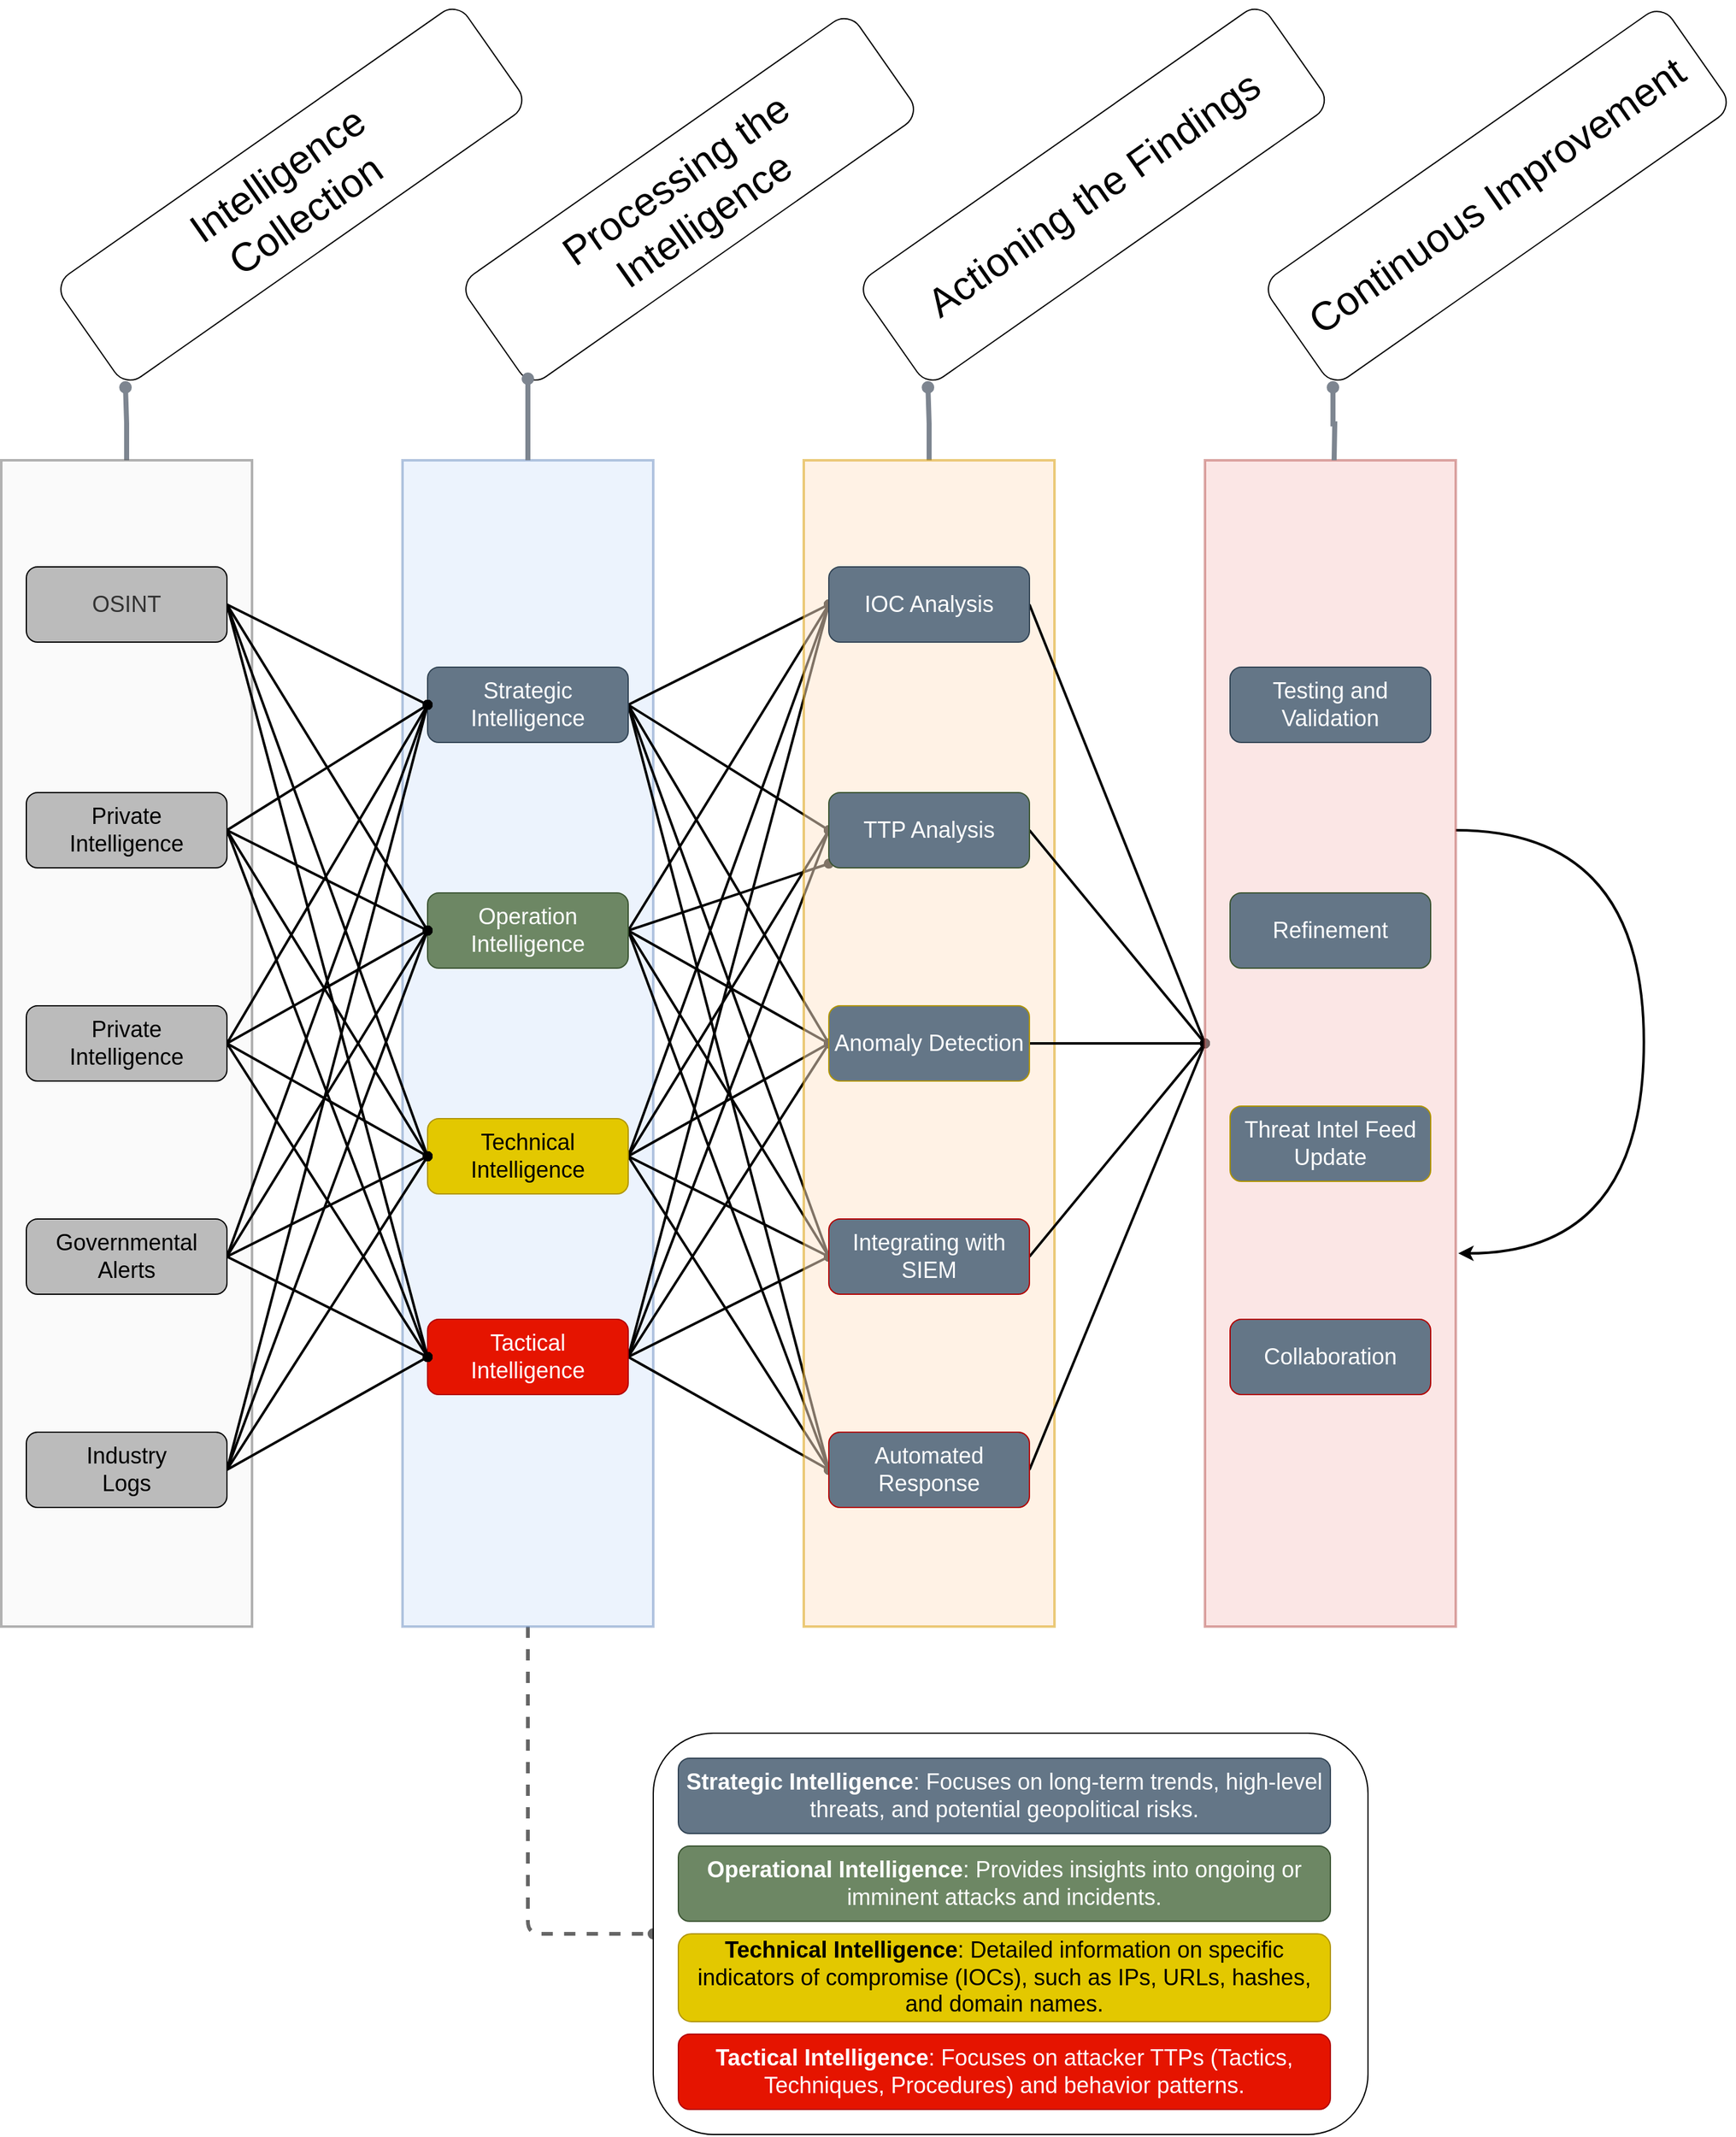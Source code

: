 <mxfile version="28.1.0">
  <diagram name="Page-1" id="fdpNiBQpQcc6HmA4WOPk">
    <mxGraphModel dx="4313" dy="3008" grid="1" gridSize="10" guides="1" tooltips="1" connect="1" arrows="1" fold="1" page="1" pageScale="1" pageWidth="850" pageHeight="1100" math="0" shadow="0">
      <root>
        <mxCell id="0" />
        <mxCell id="1" parent="0" />
        <mxCell id="utXVmt_dY3kvVRImYmML-50" style="edgeStyle=orthogonalEdgeStyle;rounded=1;orthogonalLoop=1;jettySize=auto;html=1;entryX=0;entryY=0.5;entryDx=0;entryDy=0;strokeWidth=3;endArrow=oval;endFill=1;dashed=1;curved=0;fillColor=#f5f5f5;strokeColor=#666666;" parent="1" source="utXVmt_dY3kvVRImYmML-2" target="utXVmt_dY3kvVRImYmML-45" edge="1">
          <mxGeometry relative="1" as="geometry" />
        </mxCell>
        <mxCell id="utXVmt_dY3kvVRImYmML-2" value="" style="rounded=0;whiteSpace=wrap;html=1;fillColor=#dae8fc;strokeColor=#6c8ebf;opacity=50;strokeWidth=2;" parent="1" vertex="1">
          <mxGeometry x="200" y="85" width="200" height="930" as="geometry" />
        </mxCell>
        <mxCell id="7lYCkj3bSE7TBQGQrSf6-21" style="rounded=0;orthogonalLoop=1;jettySize=auto;html=1;entryX=0;entryY=0.5;entryDx=0;entryDy=0;strokeWidth=2;endArrow=oval;endFill=1;exitX=1;exitY=0.5;exitDx=0;exitDy=0;" edge="1" parent="1" source="utXVmt_dY3kvVRImYmML-3" target="utXVmt_dY3kvVRImYmML-42">
          <mxGeometry relative="1" as="geometry" />
        </mxCell>
        <mxCell id="7lYCkj3bSE7TBQGQrSf6-22" style="rounded=0;orthogonalLoop=1;jettySize=auto;html=1;strokeWidth=2;endArrow=oval;endFill=1;exitX=1;exitY=0.5;exitDx=0;exitDy=0;" edge="1" parent="1" source="utXVmt_dY3kvVRImYmML-3" target="utXVmt_dY3kvVRImYmML-41">
          <mxGeometry relative="1" as="geometry" />
        </mxCell>
        <mxCell id="7lYCkj3bSE7TBQGQrSf6-23" style="rounded=0;orthogonalLoop=1;jettySize=auto;html=1;entryX=0;entryY=0.5;entryDx=0;entryDy=0;strokeWidth=2;endArrow=oval;endFill=1;exitX=1;exitY=0.5;exitDx=0;exitDy=0;" edge="1" parent="1" source="utXVmt_dY3kvVRImYmML-3" target="utXVmt_dY3kvVRImYmML-44">
          <mxGeometry relative="1" as="geometry" />
        </mxCell>
        <mxCell id="7lYCkj3bSE7TBQGQrSf6-25" style="rounded=0;orthogonalLoop=1;jettySize=auto;html=1;entryX=0;entryY=0.5;entryDx=0;entryDy=0;strokeWidth=2;endArrow=oval;endFill=1;exitX=1;exitY=0.5;exitDx=0;exitDy=0;" edge="1" parent="1" source="utXVmt_dY3kvVRImYmML-3" target="utXVmt_dY3kvVRImYmML-43">
          <mxGeometry relative="1" as="geometry" />
        </mxCell>
        <mxCell id="7lYCkj3bSE7TBQGQrSf6-26" style="rounded=0;orthogonalLoop=1;jettySize=auto;html=1;entryX=0;entryY=0.5;entryDx=0;entryDy=0;strokeWidth=2;endArrow=oval;endFill=1;exitX=1;exitY=0.5;exitDx=0;exitDy=0;" edge="1" parent="1" source="utXVmt_dY3kvVRImYmML-3" target="7lYCkj3bSE7TBQGQrSf6-15">
          <mxGeometry relative="1" as="geometry" />
        </mxCell>
        <mxCell id="utXVmt_dY3kvVRImYmML-3" value="&lt;font style=&quot;font-size: 18px;&quot;&gt;Operation Intelligence&lt;/font&gt;" style="rounded=1;whiteSpace=wrap;html=1;fillColor=#6d8764;fontColor=#ffffff;strokeColor=#3A5431;" parent="1" vertex="1">
          <mxGeometry x="220" y="430" width="160" height="60" as="geometry" />
        </mxCell>
        <mxCell id="7lYCkj3bSE7TBQGQrSf6-16" style="rounded=0;orthogonalLoop=1;jettySize=auto;html=1;entryX=0;entryY=0.5;entryDx=0;entryDy=0;strokeWidth=2;exitX=1;exitY=0.5;exitDx=0;exitDy=0;endArrow=oval;endFill=1;" edge="1" parent="1" source="utXVmt_dY3kvVRImYmML-4" target="utXVmt_dY3kvVRImYmML-42">
          <mxGeometry relative="1" as="geometry" />
        </mxCell>
        <mxCell id="7lYCkj3bSE7TBQGQrSf6-17" style="rounded=0;orthogonalLoop=1;jettySize=auto;html=1;entryX=0;entryY=0.5;entryDx=0;entryDy=0;strokeWidth=2;exitX=1;exitY=0.5;exitDx=0;exitDy=0;endArrow=oval;endFill=1;" edge="1" parent="1" source="utXVmt_dY3kvVRImYmML-4" target="utXVmt_dY3kvVRImYmML-41">
          <mxGeometry relative="1" as="geometry" />
        </mxCell>
        <mxCell id="7lYCkj3bSE7TBQGQrSf6-18" style="rounded=0;orthogonalLoop=1;jettySize=auto;html=1;entryX=0;entryY=0.5;entryDx=0;entryDy=0;strokeWidth=2;exitX=1;exitY=0.5;exitDx=0;exitDy=0;endArrow=oval;endFill=1;" edge="1" parent="1" source="utXVmt_dY3kvVRImYmML-4" target="utXVmt_dY3kvVRImYmML-44">
          <mxGeometry relative="1" as="geometry" />
        </mxCell>
        <mxCell id="7lYCkj3bSE7TBQGQrSf6-19" style="rounded=0;orthogonalLoop=1;jettySize=auto;html=1;entryX=0;entryY=0.5;entryDx=0;entryDy=0;strokeWidth=2;exitX=1;exitY=0.5;exitDx=0;exitDy=0;endArrow=oval;endFill=1;" edge="1" parent="1" source="utXVmt_dY3kvVRImYmML-4" target="utXVmt_dY3kvVRImYmML-43">
          <mxGeometry relative="1" as="geometry" />
        </mxCell>
        <mxCell id="7lYCkj3bSE7TBQGQrSf6-20" style="rounded=0;orthogonalLoop=1;jettySize=auto;html=1;entryX=0;entryY=0.5;entryDx=0;entryDy=0;strokeWidth=2;exitX=1;exitY=0.5;exitDx=0;exitDy=0;endArrow=oval;endFill=1;" edge="1" parent="1" source="utXVmt_dY3kvVRImYmML-4" target="7lYCkj3bSE7TBQGQrSf6-15">
          <mxGeometry relative="1" as="geometry" />
        </mxCell>
        <mxCell id="utXVmt_dY3kvVRImYmML-4" value="&lt;font style=&quot;font-size: 18px;&quot;&gt;Strategic&lt;br&gt;Intelligence&lt;/font&gt;" style="rounded=1;whiteSpace=wrap;html=1;fillColor=#647687;fontColor=#ffffff;strokeColor=#314354;" parent="1" vertex="1">
          <mxGeometry x="220" y="250" width="160" height="60" as="geometry" />
        </mxCell>
        <mxCell id="7lYCkj3bSE7TBQGQrSf6-32" style="rounded=0;orthogonalLoop=1;jettySize=auto;html=1;entryX=0;entryY=0.5;entryDx=0;entryDy=0;endArrow=oval;endFill=1;strokeWidth=2;exitX=1;exitY=0.5;exitDx=0;exitDy=0;" edge="1" parent="1" source="utXVmt_dY3kvVRImYmML-5" target="utXVmt_dY3kvVRImYmML-42">
          <mxGeometry relative="1" as="geometry" />
        </mxCell>
        <mxCell id="7lYCkj3bSE7TBQGQrSf6-33" style="rounded=0;orthogonalLoop=1;jettySize=auto;html=1;entryX=0;entryY=0.5;entryDx=0;entryDy=0;endArrow=oval;endFill=1;strokeWidth=2;exitX=1;exitY=0.5;exitDx=0;exitDy=0;" edge="1" parent="1" source="utXVmt_dY3kvVRImYmML-5" target="utXVmt_dY3kvVRImYmML-41">
          <mxGeometry relative="1" as="geometry" />
        </mxCell>
        <mxCell id="7lYCkj3bSE7TBQGQrSf6-34" style="rounded=0;orthogonalLoop=1;jettySize=auto;html=1;entryX=0;entryY=0.5;entryDx=0;entryDy=0;endArrow=oval;endFill=1;strokeWidth=2;exitX=1;exitY=0.5;exitDx=0;exitDy=0;" edge="1" parent="1" source="utXVmt_dY3kvVRImYmML-5" target="utXVmt_dY3kvVRImYmML-44">
          <mxGeometry relative="1" as="geometry" />
        </mxCell>
        <mxCell id="7lYCkj3bSE7TBQGQrSf6-35" style="rounded=0;orthogonalLoop=1;jettySize=auto;html=1;entryX=0;entryY=0.5;entryDx=0;entryDy=0;endArrow=oval;endFill=1;strokeWidth=2;exitX=1;exitY=0.5;exitDx=0;exitDy=0;" edge="1" parent="1" source="utXVmt_dY3kvVRImYmML-5" target="utXVmt_dY3kvVRImYmML-43">
          <mxGeometry relative="1" as="geometry" />
        </mxCell>
        <mxCell id="7lYCkj3bSE7TBQGQrSf6-36" style="rounded=0;orthogonalLoop=1;jettySize=auto;html=1;entryX=0;entryY=0.5;entryDx=0;entryDy=0;endArrow=oval;endFill=1;strokeWidth=2;exitX=1;exitY=0.5;exitDx=0;exitDy=0;" edge="1" parent="1" source="utXVmt_dY3kvVRImYmML-5" target="7lYCkj3bSE7TBQGQrSf6-15">
          <mxGeometry relative="1" as="geometry" />
        </mxCell>
        <mxCell id="utXVmt_dY3kvVRImYmML-5" value="&lt;font style=&quot;font-size: 18px;&quot;&gt;Tactical &lt;br&gt;Intelligence&lt;/font&gt;" style="rounded=1;whiteSpace=wrap;html=1;fillColor=#e51400;fontColor=#ffffff;strokeColor=#B20000;" parent="1" vertex="1">
          <mxGeometry x="220" y="770" width="160" height="60" as="geometry" />
        </mxCell>
        <mxCell id="7lYCkj3bSE7TBQGQrSf6-27" style="rounded=0;orthogonalLoop=1;jettySize=auto;html=1;entryX=0;entryY=0.5;entryDx=0;entryDy=0;endArrow=oval;endFill=1;strokeWidth=2;exitX=1;exitY=0.5;exitDx=0;exitDy=0;" edge="1" parent="1" source="utXVmt_dY3kvVRImYmML-6" target="utXVmt_dY3kvVRImYmML-41">
          <mxGeometry relative="1" as="geometry" />
        </mxCell>
        <mxCell id="7lYCkj3bSE7TBQGQrSf6-28" style="rounded=0;orthogonalLoop=1;jettySize=auto;html=1;entryX=0;entryY=0.5;entryDx=0;entryDy=0;endArrow=oval;endFill=1;strokeWidth=2;exitX=1;exitY=0.5;exitDx=0;exitDy=0;" edge="1" parent="1" source="utXVmt_dY3kvVRImYmML-6" target="utXVmt_dY3kvVRImYmML-42">
          <mxGeometry relative="1" as="geometry" />
        </mxCell>
        <mxCell id="7lYCkj3bSE7TBQGQrSf6-29" style="rounded=0;orthogonalLoop=1;jettySize=auto;html=1;entryX=0;entryY=0.5;entryDx=0;entryDy=0;endArrow=oval;endFill=1;strokeWidth=2;exitX=1;exitY=0.5;exitDx=0;exitDy=0;" edge="1" parent="1" source="utXVmt_dY3kvVRImYmML-6" target="utXVmt_dY3kvVRImYmML-44">
          <mxGeometry relative="1" as="geometry" />
        </mxCell>
        <mxCell id="7lYCkj3bSE7TBQGQrSf6-30" style="rounded=0;orthogonalLoop=1;jettySize=auto;html=1;entryX=0;entryY=0.5;entryDx=0;entryDy=0;endArrow=oval;endFill=1;strokeWidth=2;exitX=1;exitY=0.5;exitDx=0;exitDy=0;" edge="1" parent="1" source="utXVmt_dY3kvVRImYmML-6" target="utXVmt_dY3kvVRImYmML-43">
          <mxGeometry relative="1" as="geometry" />
        </mxCell>
        <mxCell id="7lYCkj3bSE7TBQGQrSf6-31" style="rounded=0;orthogonalLoop=1;jettySize=auto;html=1;entryX=0;entryY=0.5;entryDx=0;entryDy=0;endArrow=oval;endFill=1;strokeWidth=2;exitX=1;exitY=0.5;exitDx=0;exitDy=0;" edge="1" parent="1" source="utXVmt_dY3kvVRImYmML-6" target="7lYCkj3bSE7TBQGQrSf6-15">
          <mxGeometry relative="1" as="geometry" />
        </mxCell>
        <mxCell id="utXVmt_dY3kvVRImYmML-6" value="&lt;span style=&quot;font-size: 18px;&quot;&gt;Technical&lt;br&gt;Intelligence&lt;/span&gt;" style="rounded=1;whiteSpace=wrap;html=1;fillColor=#e3c800;fontColor=#000000;strokeColor=#B09500;" parent="1" vertex="1">
          <mxGeometry x="220" y="610" width="160" height="60" as="geometry" />
        </mxCell>
        <mxCell id="7lYCkj3bSE7TBQGQrSf6-10" style="edgeStyle=orthogonalEdgeStyle;rounded=0;orthogonalLoop=1;jettySize=auto;html=1;entryX=0;entryY=1;entryDx=0;entryDy=0;endArrow=oval;endFill=1;strokeWidth=4;strokeColor=#7D8590;" edge="1" parent="1" source="utXVmt_dY3kvVRImYmML-12" target="7lYCkj3bSE7TBQGQrSf6-3">
          <mxGeometry relative="1" as="geometry" />
        </mxCell>
        <mxCell id="utXVmt_dY3kvVRImYmML-12" value="" style="rounded=0;whiteSpace=wrap;html=1;fillColor=#f5f5f5;fontColor=#333333;strokeColor=#666666;opacity=50;strokeWidth=2;" parent="1" vertex="1">
          <mxGeometry x="-120" y="85" width="200" height="930" as="geometry" />
        </mxCell>
        <mxCell id="utXVmt_dY3kvVRImYmML-23" style="rounded=0;orthogonalLoop=1;jettySize=auto;html=1;entryX=0;entryY=0.5;entryDx=0;entryDy=0;exitX=1;exitY=0.5;exitDx=0;exitDy=0;strokeWidth=2;endArrow=oval;endFill=1;" parent="1" source="utXVmt_dY3kvVRImYmML-13" target="utXVmt_dY3kvVRImYmML-4" edge="1">
          <mxGeometry relative="1" as="geometry" />
        </mxCell>
        <mxCell id="utXVmt_dY3kvVRImYmML-24" style="rounded=0;orthogonalLoop=1;jettySize=auto;html=1;entryX=0;entryY=0.5;entryDx=0;entryDy=0;strokeWidth=2;endArrow=oval;endFill=1;exitX=1;exitY=0.5;exitDx=0;exitDy=0;" parent="1" source="utXVmt_dY3kvVRImYmML-13" target="utXVmt_dY3kvVRImYmML-3" edge="1">
          <mxGeometry relative="1" as="geometry" />
        </mxCell>
        <mxCell id="utXVmt_dY3kvVRImYmML-26" style="rounded=0;orthogonalLoop=1;jettySize=auto;html=1;entryX=0;entryY=0.5;entryDx=0;entryDy=0;endArrow=oval;endFill=1;strokeWidth=2;exitX=1;exitY=0.5;exitDx=0;exitDy=0;" parent="1" source="utXVmt_dY3kvVRImYmML-13" target="utXVmt_dY3kvVRImYmML-6" edge="1">
          <mxGeometry relative="1" as="geometry" />
        </mxCell>
        <mxCell id="utXVmt_dY3kvVRImYmML-27" style="rounded=0;orthogonalLoop=1;jettySize=auto;html=1;entryX=0;entryY=0.5;entryDx=0;entryDy=0;endArrow=oval;endFill=1;strokeWidth=2;" parent="1" target="utXVmt_dY3kvVRImYmML-5" edge="1">
          <mxGeometry relative="1" as="geometry">
            <mxPoint x="60" y="380" as="sourcePoint" />
          </mxGeometry>
        </mxCell>
        <mxCell id="utXVmt_dY3kvVRImYmML-13" value="&lt;font style=&quot;font-size: 18px;&quot;&gt;Private&lt;br&gt;Intelligence&lt;/font&gt;" style="rounded=1;whiteSpace=wrap;html=1;fillColor=#BBBBBB;strokeColor=light-dark(#000000, #ffacac);" parent="1" vertex="1">
          <mxGeometry x="-100" y="350" width="160" height="60" as="geometry" />
        </mxCell>
        <mxCell id="utXVmt_dY3kvVRImYmML-28" style="rounded=0;orthogonalLoop=1;jettySize=auto;html=1;entryX=0;entryY=0.5;entryDx=0;entryDy=0;strokeColor=default;strokeWidth=2;endArrow=oval;endFill=1;exitX=1;exitY=0.5;exitDx=0;exitDy=0;" parent="1" source="utXVmt_dY3kvVRImYmML-14" target="utXVmt_dY3kvVRImYmML-4" edge="1">
          <mxGeometry relative="1" as="geometry" />
        </mxCell>
        <mxCell id="utXVmt_dY3kvVRImYmML-29" style="rounded=0;orthogonalLoop=1;jettySize=auto;html=1;entryX=0;entryY=0.5;entryDx=0;entryDy=0;strokeColor=default;strokeWidth=2;endArrow=oval;endFill=1;" parent="1" target="utXVmt_dY3kvVRImYmML-3" edge="1">
          <mxGeometry relative="1" as="geometry">
            <mxPoint x="60" y="200" as="sourcePoint" />
          </mxGeometry>
        </mxCell>
        <mxCell id="utXVmt_dY3kvVRImYmML-30" style="rounded=0;orthogonalLoop=1;jettySize=auto;html=1;entryX=0;entryY=0.5;entryDx=0;entryDy=0;strokeColor=default;strokeWidth=2;endArrow=oval;endFill=1;exitX=1;exitY=0.5;exitDx=0;exitDy=0;" parent="1" source="utXVmt_dY3kvVRImYmML-14" target="utXVmt_dY3kvVRImYmML-6" edge="1">
          <mxGeometry relative="1" as="geometry" />
        </mxCell>
        <mxCell id="utXVmt_dY3kvVRImYmML-31" style="rounded=0;orthogonalLoop=1;jettySize=auto;html=1;strokeColor=default;strokeWidth=2;endArrow=oval;endFill=1;exitX=1;exitY=0.5;exitDx=0;exitDy=0;" parent="1" source="utXVmt_dY3kvVRImYmML-14" edge="1">
          <mxGeometry relative="1" as="geometry">
            <mxPoint x="220" y="800" as="targetPoint" />
            <mxPoint x="60" y="200" as="sourcePoint" />
          </mxGeometry>
        </mxCell>
        <mxCell id="utXVmt_dY3kvVRImYmML-14" value="&lt;span style=&quot;font-size: 18px;&quot;&gt;OSINT&lt;/span&gt;" style="rounded=1;whiteSpace=wrap;html=1;fillColor=#BBBBBB;strokeColor=light-dark(#000000, #ffacac);fontColor=#333333;" parent="1" vertex="1">
          <mxGeometry x="-100" y="170" width="160" height="60" as="geometry" />
        </mxCell>
        <mxCell id="utXVmt_dY3kvVRImYmML-36" style="rounded=0;orthogonalLoop=1;jettySize=auto;html=1;entryX=0;entryY=0.5;entryDx=0;entryDy=0;strokeWidth=2;endArrow=oval;endFill=1;exitX=1;exitY=0.5;exitDx=0;exitDy=0;" parent="1" source="utXVmt_dY3kvVRImYmML-15" target="utXVmt_dY3kvVRImYmML-5" edge="1">
          <mxGeometry relative="1" as="geometry" />
        </mxCell>
        <mxCell id="utXVmt_dY3kvVRImYmML-37" style="rounded=0;orthogonalLoop=1;jettySize=auto;html=1;entryX=0;entryY=0.5;entryDx=0;entryDy=0;strokeWidth=2;endArrow=oval;endFill=1;exitX=1;exitY=0.5;exitDx=0;exitDy=0;" parent="1" source="utXVmt_dY3kvVRImYmML-15" target="utXVmt_dY3kvVRImYmML-6" edge="1">
          <mxGeometry relative="1" as="geometry" />
        </mxCell>
        <mxCell id="utXVmt_dY3kvVRImYmML-38" style="rounded=0;orthogonalLoop=1;jettySize=auto;html=1;entryX=0;entryY=0.5;entryDx=0;entryDy=0;strokeWidth=2;endArrow=oval;endFill=1;exitX=1;exitY=0.5;exitDx=0;exitDy=0;" parent="1" source="utXVmt_dY3kvVRImYmML-15" target="utXVmt_dY3kvVRImYmML-3" edge="1">
          <mxGeometry relative="1" as="geometry" />
        </mxCell>
        <mxCell id="utXVmt_dY3kvVRImYmML-39" style="rounded=0;orthogonalLoop=1;jettySize=auto;html=1;entryX=0;entryY=0.5;entryDx=0;entryDy=0;strokeWidth=2;endArrow=oval;endFill=1;exitX=1;exitY=0.5;exitDx=0;exitDy=0;" parent="1" source="utXVmt_dY3kvVRImYmML-15" target="utXVmt_dY3kvVRImYmML-4" edge="1">
          <mxGeometry relative="1" as="geometry" />
        </mxCell>
        <mxCell id="utXVmt_dY3kvVRImYmML-15" value="&lt;font style=&quot;color: rgb(0, 0, 0); font-size: 18px;&quot;&gt;Industry&lt;br&gt;Logs&lt;/font&gt;" style="rounded=1;whiteSpace=wrap;html=1;fillColor=#BBBBBB;fontColor=#ffffff;strokeColor=light-dark(#000000, #ffacac);" parent="1" vertex="1">
          <mxGeometry x="-100" y="860" width="160" height="60" as="geometry" />
        </mxCell>
        <mxCell id="utXVmt_dY3kvVRImYmML-32" style="rounded=0;orthogonalLoop=1;jettySize=auto;html=1;entryX=0;entryY=0.5;entryDx=0;entryDy=0;curved=0;endArrow=oval;endFill=1;exitX=1;exitY=0.5;exitDx=0;exitDy=0;strokeWidth=2;" parent="1" source="utXVmt_dY3kvVRImYmML-16" target="utXVmt_dY3kvVRImYmML-4" edge="1">
          <mxGeometry relative="1" as="geometry" />
        </mxCell>
        <mxCell id="utXVmt_dY3kvVRImYmML-33" style="rounded=0;orthogonalLoop=1;jettySize=auto;html=1;curved=0;endArrow=oval;endFill=1;exitX=1;exitY=0.5;exitDx=0;exitDy=0;strokeWidth=2;entryX=0;entryY=0.5;entryDx=0;entryDy=0;" parent="1" source="utXVmt_dY3kvVRImYmML-16" edge="1" target="utXVmt_dY3kvVRImYmML-3">
          <mxGeometry relative="1" as="geometry">
            <mxPoint x="220" y="420" as="targetPoint" />
          </mxGeometry>
        </mxCell>
        <mxCell id="utXVmt_dY3kvVRImYmML-34" style="rounded=0;orthogonalLoop=1;jettySize=auto;html=1;curved=0;endArrow=oval;endFill=1;exitX=1;exitY=0.5;exitDx=0;exitDy=0;strokeWidth=2;entryX=0;entryY=0.5;entryDx=0;entryDy=0;" parent="1" source="utXVmt_dY3kvVRImYmML-16" edge="1" target="utXVmt_dY3kvVRImYmML-6">
          <mxGeometry relative="1" as="geometry">
            <mxPoint x="220" y="610" as="targetPoint" />
          </mxGeometry>
        </mxCell>
        <mxCell id="utXVmt_dY3kvVRImYmML-35" style="rounded=0;orthogonalLoop=1;jettySize=auto;html=1;entryX=0;entryY=0.5;entryDx=0;entryDy=0;curved=0;endArrow=oval;endFill=1;exitX=1;exitY=0.5;exitDx=0;exitDy=0;strokeWidth=2;" parent="1" source="utXVmt_dY3kvVRImYmML-16" target="utXVmt_dY3kvVRImYmML-5" edge="1">
          <mxGeometry relative="1" as="geometry" />
        </mxCell>
        <mxCell id="utXVmt_dY3kvVRImYmML-16" value="&lt;span style=&quot;font-size: 18px;&quot;&gt;Governmental&lt;br&gt;Alerts&lt;/span&gt;" style="rounded=1;whiteSpace=wrap;html=1;fillColor=#BBBBBB;fontColor=#000000;strokeColor=light-dark(#000000, #ffacac);" parent="1" vertex="1">
          <mxGeometry x="-100" y="690" width="160" height="60" as="geometry" />
        </mxCell>
        <mxCell id="utXVmt_dY3kvVRImYmML-18" style="rounded=0;orthogonalLoop=1;jettySize=auto;html=1;entryX=0;entryY=0.5;entryDx=0;entryDy=0;exitX=1;exitY=0.5;exitDx=0;exitDy=0;strokeWidth=2;endArrow=oval;endFill=1;" parent="1" source="utXVmt_dY3kvVRImYmML-17" target="utXVmt_dY3kvVRImYmML-4" edge="1">
          <mxGeometry relative="1" as="geometry" />
        </mxCell>
        <mxCell id="utXVmt_dY3kvVRImYmML-19" style="rounded=0;orthogonalLoop=1;jettySize=auto;html=1;entryX=0;entryY=0.5;entryDx=0;entryDy=0;exitX=1;exitY=0.5;exitDx=0;exitDy=0;strokeWidth=2;endArrow=oval;endFill=1;" parent="1" source="utXVmt_dY3kvVRImYmML-17" target="utXVmt_dY3kvVRImYmML-3" edge="1">
          <mxGeometry relative="1" as="geometry" />
        </mxCell>
        <mxCell id="utXVmt_dY3kvVRImYmML-20" style="rounded=0;orthogonalLoop=1;jettySize=auto;html=1;entryX=0;entryY=0.5;entryDx=0;entryDy=0;strokeWidth=2;endArrow=oval;endFill=1;" parent="1" target="utXVmt_dY3kvVRImYmML-6" edge="1">
          <mxGeometry relative="1" as="geometry">
            <mxPoint x="60" y="550" as="sourcePoint" />
          </mxGeometry>
        </mxCell>
        <mxCell id="utXVmt_dY3kvVRImYmML-22" style="rounded=0;orthogonalLoop=1;jettySize=auto;html=1;entryX=0;entryY=0.5;entryDx=0;entryDy=0;strokeWidth=2;endArrow=oval;endFill=1;" parent="1" target="utXVmt_dY3kvVRImYmML-5" edge="1">
          <mxGeometry relative="1" as="geometry">
            <mxPoint x="60" y="550" as="sourcePoint" />
          </mxGeometry>
        </mxCell>
        <mxCell id="utXVmt_dY3kvVRImYmML-17" value="&lt;font style=&quot;font-size: 18px;&quot;&gt;Private&lt;br&gt;Intelligence&lt;/font&gt;" style="rounded=1;whiteSpace=wrap;html=1;fillColor=#BBBBBB;strokeColor=light-dark(#000000, #ffacac);" parent="1" vertex="1">
          <mxGeometry x="-100" y="520" width="160" height="60" as="geometry" />
        </mxCell>
        <mxCell id="7lYCkj3bSE7TBQGQrSf6-12" style="edgeStyle=orthogonalEdgeStyle;rounded=0;orthogonalLoop=1;jettySize=auto;html=1;exitX=0.5;exitY=0;exitDx=0;exitDy=0;entryX=0;entryY=1;entryDx=0;entryDy=0;endArrow=oval;endFill=1;strokeWidth=4;strokeColor=#7D8590;" edge="1" parent="1" source="utXVmt_dY3kvVRImYmML-40" target="7lYCkj3bSE7TBQGQrSf6-9">
          <mxGeometry relative="1" as="geometry" />
        </mxCell>
        <mxCell id="utXVmt_dY3kvVRImYmML-40" value="" style="rounded=0;whiteSpace=wrap;html=1;fillColor=#ffe6cc;strokeColor=#d79b00;opacity=50;strokeWidth=2;" parent="1" vertex="1">
          <mxGeometry x="520" y="85" width="200" height="930" as="geometry" />
        </mxCell>
        <mxCell id="7lYCkj3bSE7TBQGQrSf6-46" style="rounded=0;orthogonalLoop=1;jettySize=auto;html=1;entryX=0;entryY=0.5;entryDx=0;entryDy=0;strokeWidth=2;endArrow=oval;endFill=1;exitX=1;exitY=0.5;exitDx=0;exitDy=0;" edge="1" parent="1" source="utXVmt_dY3kvVRImYmML-41" target="7lYCkj3bSE7TBQGQrSf6-40">
          <mxGeometry relative="1" as="geometry" />
        </mxCell>
        <mxCell id="utXVmt_dY3kvVRImYmML-41" value="&lt;font style=&quot;font-size: 18px;&quot;&gt;TTP Analysis&lt;/font&gt;" style="rounded=1;whiteSpace=wrap;html=1;fillColor=#647687;fontColor=#ffffff;strokeColor=#3A5431;" parent="1" vertex="1">
          <mxGeometry x="540" y="350" width="160" height="60" as="geometry" />
        </mxCell>
        <mxCell id="7lYCkj3bSE7TBQGQrSf6-45" style="rounded=0;orthogonalLoop=1;jettySize=auto;html=1;entryX=0;entryY=0.5;entryDx=0;entryDy=0;strokeWidth=2;endArrow=oval;endFill=1;exitX=1;exitY=0.5;exitDx=0;exitDy=0;" edge="1" parent="1" source="utXVmt_dY3kvVRImYmML-42" target="7lYCkj3bSE7TBQGQrSf6-40">
          <mxGeometry relative="1" as="geometry" />
        </mxCell>
        <mxCell id="utXVmt_dY3kvVRImYmML-42" value="&lt;span style=&quot;font-size: 18px;&quot;&gt;IOC Analysis&lt;/span&gt;" style="rounded=1;whiteSpace=wrap;html=1;fillColor=#647687;fontColor=#ffffff;strokeColor=#314354;" parent="1" vertex="1">
          <mxGeometry x="540" y="170" width="160" height="60" as="geometry" />
        </mxCell>
        <mxCell id="7lYCkj3bSE7TBQGQrSf6-48" style="rounded=0;orthogonalLoop=1;jettySize=auto;html=1;entryX=0;entryY=0.5;entryDx=0;entryDy=0;strokeWidth=2;endArrow=oval;endFill=1;exitX=1;exitY=0.5;exitDx=0;exitDy=0;" edge="1" parent="1" source="utXVmt_dY3kvVRImYmML-43" target="7lYCkj3bSE7TBQGQrSf6-40">
          <mxGeometry relative="1" as="geometry" />
        </mxCell>
        <mxCell id="utXVmt_dY3kvVRImYmML-43" value="&lt;span style=&quot;font-size: 18px;&quot;&gt;Integrating with SIEM&lt;/span&gt;" style="rounded=1;whiteSpace=wrap;html=1;fillColor=#647687;fontColor=#ffffff;strokeColor=#B20000;" parent="1" vertex="1">
          <mxGeometry x="540" y="690" width="160" height="60" as="geometry" />
        </mxCell>
        <mxCell id="7lYCkj3bSE7TBQGQrSf6-47" style="rounded=0;orthogonalLoop=1;jettySize=auto;html=1;entryX=0;entryY=0.5;entryDx=0;entryDy=0;strokeWidth=2;endArrow=oval;endFill=1;" edge="1" parent="1" source="utXVmt_dY3kvVRImYmML-44" target="7lYCkj3bSE7TBQGQrSf6-40">
          <mxGeometry relative="1" as="geometry" />
        </mxCell>
        <mxCell id="utXVmt_dY3kvVRImYmML-44" value="&lt;span style=&quot;font-size: 18px;&quot;&gt;&lt;font style=&quot;color: rgb(255, 255, 255);&quot;&gt;Anomaly Detection&lt;/font&gt;&lt;/span&gt;" style="rounded=1;whiteSpace=wrap;html=1;fillColor=#647687;fontColor=#000000;strokeColor=#B09500;" parent="1" vertex="1">
          <mxGeometry x="540" y="520" width="160" height="60" as="geometry" />
        </mxCell>
        <mxCell id="7lYCkj3bSE7TBQGQrSf6-3" value="&lt;span style=&quot;font-size: 32px;&quot;&gt;Intelligence&lt;/span&gt;&lt;br style=&quot;font-size: 32px;&quot;&gt;&lt;span style=&quot;font-size: 32px;&quot;&gt;Collection&lt;/span&gt;" style="rounded=1;whiteSpace=wrap;html=1;rotation=-35;fillColor=default;" vertex="1" parent="1">
          <mxGeometry x="-85.13" y="-176.77" width="393" height="100" as="geometry" />
        </mxCell>
        <mxCell id="7lYCkj3bSE7TBQGQrSf6-7" value="&lt;span style=&quot;font-size: 32px;&quot;&gt;Processing the Intelligence&lt;/span&gt;" style="rounded=1;whiteSpace=wrap;html=1;rotation=-35;fillColor=default;" vertex="1" parent="1">
          <mxGeometry x="239.04" y="-173.04" width="380" height="100" as="geometry" />
        </mxCell>
        <mxCell id="7lYCkj3bSE7TBQGQrSf6-9" value="&lt;span style=&quot;font-size: 32px;&quot;&gt;Actioning the Findings&lt;/span&gt;" style="rounded=1;whiteSpace=wrap;html=1;rotation=-35;fillColor=default;" vertex="1" parent="1">
          <mxGeometry x="554.87" y="-176.77" width="393" height="100" as="geometry" />
        </mxCell>
        <mxCell id="7lYCkj3bSE7TBQGQrSf6-11" style="edgeStyle=orthogonalEdgeStyle;rounded=0;orthogonalLoop=1;jettySize=auto;html=1;exitX=0.5;exitY=0;exitDx=0;exitDy=0;endArrow=oval;endFill=1;strokeWidth=4;strokeColor=#7D8590;" edge="1" parent="1" source="utXVmt_dY3kvVRImYmML-2">
          <mxGeometry relative="1" as="geometry">
            <mxPoint x="300" y="20" as="targetPoint" />
          </mxGeometry>
        </mxCell>
        <mxCell id="7lYCkj3bSE7TBQGQrSf6-50" style="rounded=0;orthogonalLoop=1;jettySize=auto;html=1;entryX=0;entryY=0.5;entryDx=0;entryDy=0;strokeWidth=2;endArrow=oval;endFill=1;exitX=1;exitY=0.5;exitDx=0;exitDy=0;" edge="1" parent="1" source="7lYCkj3bSE7TBQGQrSf6-15" target="7lYCkj3bSE7TBQGQrSf6-40">
          <mxGeometry relative="1" as="geometry" />
        </mxCell>
        <mxCell id="7lYCkj3bSE7TBQGQrSf6-15" value="&lt;span style=&quot;font-size: 18px;&quot;&gt;Automated Response&lt;/span&gt;" style="rounded=1;whiteSpace=wrap;html=1;fillColor=#647687;fontColor=#ffffff;strokeColor=#B20000;" vertex="1" parent="1">
          <mxGeometry x="540" y="860" width="160" height="60" as="geometry" />
        </mxCell>
        <mxCell id="7lYCkj3bSE7TBQGQrSf6-37" value="" style="group" vertex="1" connectable="0" parent="1">
          <mxGeometry x="400" y="1100" width="570" height="320" as="geometry" />
        </mxCell>
        <mxCell id="utXVmt_dY3kvVRImYmML-45" value="" style="rounded=1;whiteSpace=wrap;html=1;" parent="7lYCkj3bSE7TBQGQrSf6-37" vertex="1">
          <mxGeometry width="570" height="320" as="geometry" />
        </mxCell>
        <mxCell id="utXVmt_dY3kvVRImYmML-46" value="&lt;span style=&quot;font-size: 18px;&quot;&gt;&lt;b&gt;Strategic Intelligence&lt;/b&gt;: Focuses on long-term trends, high-level threats, and potential geopolitical risks.&lt;/span&gt;" style="rounded=1;whiteSpace=wrap;html=1;fillColor=#647687;fontColor=#ffffff;strokeColor=#314354;" parent="7lYCkj3bSE7TBQGQrSf6-37" vertex="1">
          <mxGeometry x="20" y="20" width="520" height="60" as="geometry" />
        </mxCell>
        <mxCell id="utXVmt_dY3kvVRImYmML-47" value="&lt;font style=&quot;font-size: 18px;&quot;&gt;&lt;b&gt;Operational Intelligence&lt;/b&gt;: Provides insights into ongoing or imminent attacks and incidents.&lt;/font&gt;" style="rounded=1;whiteSpace=wrap;html=1;fillColor=#6d8764;fontColor=#ffffff;strokeColor=#3A5431;" parent="7lYCkj3bSE7TBQGQrSf6-37" vertex="1">
          <mxGeometry x="20" y="90" width="520" height="60" as="geometry" />
        </mxCell>
        <mxCell id="utXVmt_dY3kvVRImYmML-48" value="&lt;span style=&quot;font-size: 18px;&quot;&gt;&lt;b&gt;Technical Intelligence&lt;/b&gt;: Detailed information on specific indicators of compromise (IOCs), such as IPs, URLs, hashes, and domain names.&lt;/span&gt;" style="rounded=1;whiteSpace=wrap;html=1;fillColor=#e3c800;fontColor=#000000;strokeColor=#B09500;" parent="7lYCkj3bSE7TBQGQrSf6-37" vertex="1">
          <mxGeometry x="20" y="160" width="520" height="70" as="geometry" />
        </mxCell>
        <mxCell id="utXVmt_dY3kvVRImYmML-49" value="&lt;span style=&quot;font-size: 18px;&quot;&gt;&lt;b&gt;Tactical Intelligence&lt;/b&gt;: Focuses on attacker TTPs (Tactics, Techniques, Procedures) and behavior patterns.&lt;/span&gt;" style="rounded=1;whiteSpace=wrap;html=1;fillColor=#e51400;fontColor=#ffffff;strokeColor=#B20000;" parent="7lYCkj3bSE7TBQGQrSf6-37" vertex="1">
          <mxGeometry x="20" y="240" width="520" height="60" as="geometry" />
        </mxCell>
        <mxCell id="7lYCkj3bSE7TBQGQrSf6-56" style="edgeStyle=orthogonalEdgeStyle;rounded=0;orthogonalLoop=1;jettySize=auto;html=1;entryX=1.01;entryY=0.68;entryDx=0;entryDy=0;entryPerimeter=0;curved=1;strokeWidth=2;" edge="1" parent="1" source="7lYCkj3bSE7TBQGQrSf6-40" target="7lYCkj3bSE7TBQGQrSf6-40">
          <mxGeometry relative="1" as="geometry">
            <mxPoint x="1340" y="560" as="targetPoint" />
            <Array as="points">
              <mxPoint x="1190" y="380" />
              <mxPoint x="1190" y="717" />
            </Array>
          </mxGeometry>
        </mxCell>
        <mxCell id="7lYCkj3bSE7TBQGQrSf6-40" value="" style="rounded=0;whiteSpace=wrap;html=1;fillColor=#f8cecc;strokeColor=#b85450;opacity=50;strokeWidth=2;" vertex="1" parent="1">
          <mxGeometry x="840" y="85" width="200" height="930" as="geometry" />
        </mxCell>
        <mxCell id="7lYCkj3bSE7TBQGQrSf6-41" value="&lt;font style=&quot;font-size: 18px;&quot;&gt;Refinement&lt;/font&gt;" style="rounded=1;whiteSpace=wrap;html=1;fillColor=#647687;fontColor=#ffffff;strokeColor=#3A5431;" vertex="1" parent="1">
          <mxGeometry x="860" y="430" width="160" height="60" as="geometry" />
        </mxCell>
        <mxCell id="7lYCkj3bSE7TBQGQrSf6-42" value="&lt;span style=&quot;font-size: 18px;&quot;&gt;Testing and&lt;br&gt;Validation&lt;/span&gt;" style="rounded=1;whiteSpace=wrap;html=1;fillColor=#647687;fontColor=#ffffff;strokeColor=#314354;" vertex="1" parent="1">
          <mxGeometry x="860" y="250" width="160" height="60" as="geometry" />
        </mxCell>
        <mxCell id="7lYCkj3bSE7TBQGQrSf6-43" value="&lt;span style=&quot;font-size: 18px;&quot;&gt;Collaboration&lt;/span&gt;" style="rounded=1;whiteSpace=wrap;html=1;fillColor=#647687;fontColor=#ffffff;strokeColor=#B20000;" vertex="1" parent="1">
          <mxGeometry x="860" y="770" width="160" height="60" as="geometry" />
        </mxCell>
        <mxCell id="7lYCkj3bSE7TBQGQrSf6-44" value="&lt;span style=&quot;font-size: 18px;&quot;&gt;&lt;font style=&quot;color: rgb(255, 255, 255);&quot;&gt;Threat Intel Feed&lt;br&gt;Update&lt;/font&gt;&lt;/span&gt;" style="rounded=1;whiteSpace=wrap;html=1;fillColor=#647687;fontColor=#000000;strokeColor=#B09500;" vertex="1" parent="1">
          <mxGeometry x="860" y="600" width="160" height="60" as="geometry" />
        </mxCell>
        <mxCell id="7lYCkj3bSE7TBQGQrSf6-53" style="edgeStyle=orthogonalEdgeStyle;rounded=0;orthogonalLoop=1;jettySize=auto;html=1;exitX=0.5;exitY=0;exitDx=0;exitDy=0;entryX=0;entryY=1;entryDx=0;entryDy=0;endArrow=oval;endFill=1;strokeWidth=4;strokeColor=#7D8590;" edge="1" parent="1" target="7lYCkj3bSE7TBQGQrSf6-54">
          <mxGeometry relative="1" as="geometry">
            <mxPoint x="942.997" y="85.0" as="sourcePoint" />
          </mxGeometry>
        </mxCell>
        <mxCell id="7lYCkj3bSE7TBQGQrSf6-54" value="&lt;span style=&quot;font-size: 32px;&quot;&gt;Continuous Improvement&lt;/span&gt;" style="rounded=1;whiteSpace=wrap;html=1;rotation=-35;fillColor=default;" vertex="1" parent="1">
          <mxGeometry x="878.13" y="-175.91" width="390" height="100" as="geometry" />
        </mxCell>
      </root>
    </mxGraphModel>
  </diagram>
</mxfile>
